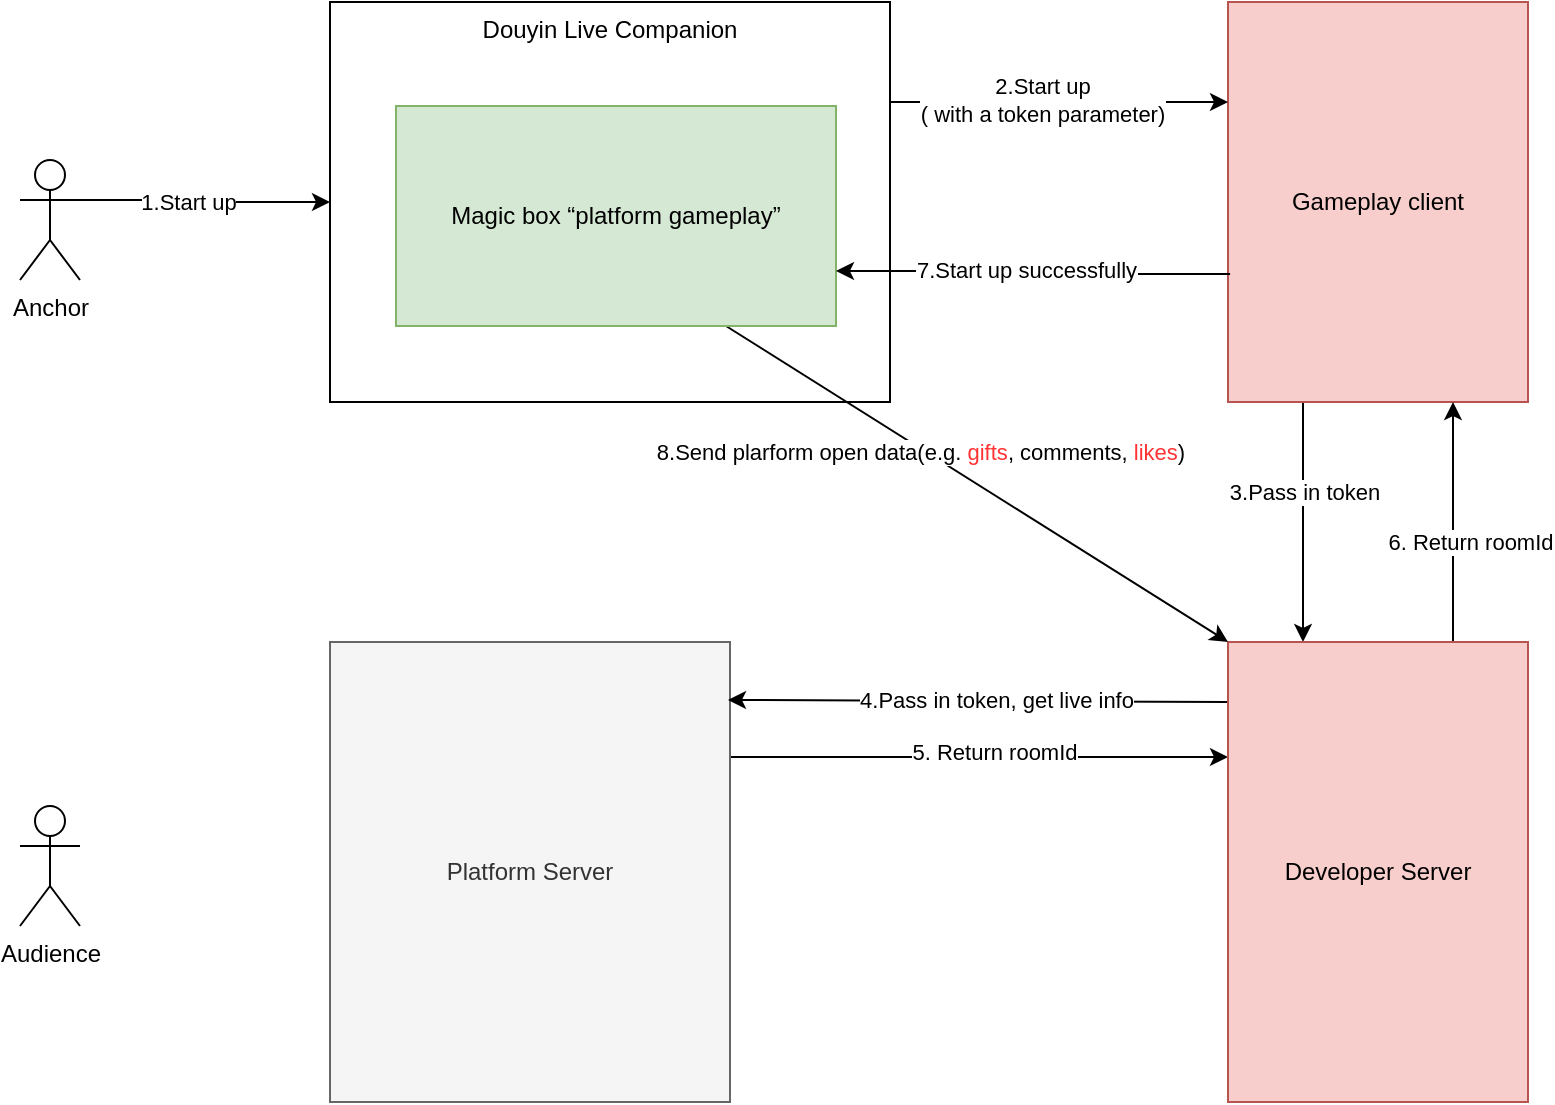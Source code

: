 <mxfile version="22.1.9" type="github">
  <diagram name="第 1 页" id="Y4wQD-pbCirq9T_VrnDq">
    <mxGraphModel dx="1434" dy="734" grid="1" gridSize="10" guides="1" tooltips="1" connect="1" arrows="1" fold="1" page="1" pageScale="1" pageWidth="827" pageHeight="1169" math="0" shadow="0">
      <root>
        <mxCell id="0" />
        <mxCell id="1" parent="0" />
        <mxCell id="o2AHgQSNgwUj-9A4sk8h-19" style="edgeStyle=orthogonalEdgeStyle;rounded=0;orthogonalLoop=1;jettySize=auto;html=1;exitX=1;exitY=0.333;exitDx=0;exitDy=0;exitPerimeter=0;entryX=0;entryY=0.5;entryDx=0;entryDy=0;" edge="1" parent="1" source="o2AHgQSNgwUj-9A4sk8h-1" target="o2AHgQSNgwUj-9A4sk8h-6">
          <mxGeometry relative="1" as="geometry" />
        </mxCell>
        <mxCell id="o2AHgQSNgwUj-9A4sk8h-20" value="1.Start up" style="edgeLabel;html=1;align=center;verticalAlign=middle;resizable=0;points=[];" vertex="1" connectable="0" parent="o2AHgQSNgwUj-9A4sk8h-19">
          <mxGeometry x="-0.143" y="-1" relative="1" as="geometry">
            <mxPoint as="offset" />
          </mxGeometry>
        </mxCell>
        <mxCell id="o2AHgQSNgwUj-9A4sk8h-1" value="Anchor" style="shape=umlActor;verticalLabelPosition=bottom;verticalAlign=top;html=1;outlineConnect=0;" vertex="1" parent="1">
          <mxGeometry x="30" y="267" width="30" height="60" as="geometry" />
        </mxCell>
        <mxCell id="o2AHgQSNgwUj-9A4sk8h-25" style="edgeStyle=none;rounded=0;orthogonalLoop=1;jettySize=auto;html=1;exitX=0.25;exitY=1;exitDx=0;exitDy=0;entryX=0.25;entryY=0;entryDx=0;entryDy=0;" edge="1" parent="1" source="o2AHgQSNgwUj-9A4sk8h-5" target="o2AHgQSNgwUj-9A4sk8h-8">
          <mxGeometry relative="1" as="geometry" />
        </mxCell>
        <mxCell id="o2AHgQSNgwUj-9A4sk8h-26" value="3.Pass in token" style="edgeLabel;html=1;align=center;verticalAlign=middle;resizable=0;points=[];" vertex="1" connectable="0" parent="o2AHgQSNgwUj-9A4sk8h-25">
          <mxGeometry x="-0.25" relative="1" as="geometry">
            <mxPoint as="offset" />
          </mxGeometry>
        </mxCell>
        <mxCell id="o2AHgQSNgwUj-9A4sk8h-5" value="Gameplay client" style="rounded=0;whiteSpace=wrap;html=1;verticalAlign=middle;align=center;fillColor=#f8cecc;strokeColor=#b85450;" vertex="1" parent="1">
          <mxGeometry x="634" y="188" width="150" height="200" as="geometry" />
        </mxCell>
        <mxCell id="o2AHgQSNgwUj-9A4sk8h-14" style="edgeStyle=orthogonalEdgeStyle;rounded=0;orthogonalLoop=1;jettySize=auto;html=1;exitX=1;exitY=0.25;exitDx=0;exitDy=0;entryX=0;entryY=0.25;entryDx=0;entryDy=0;" edge="1" parent="1" source="o2AHgQSNgwUj-9A4sk8h-6" target="o2AHgQSNgwUj-9A4sk8h-5">
          <mxGeometry relative="1" as="geometry" />
        </mxCell>
        <mxCell id="o2AHgQSNgwUj-9A4sk8h-15" value="2.Start up&lt;br&gt;( with a token parameter)" style="edgeLabel;html=1;align=center;verticalAlign=middle;resizable=0;points=[];" vertex="1" connectable="0" parent="o2AHgQSNgwUj-9A4sk8h-14">
          <mxGeometry x="-0.108" y="1" relative="1" as="geometry">
            <mxPoint as="offset" />
          </mxGeometry>
        </mxCell>
        <mxCell id="o2AHgQSNgwUj-9A4sk8h-6" value="Douyin Live Companion" style="rounded=0;whiteSpace=wrap;html=1;verticalAlign=top;" vertex="1" parent="1">
          <mxGeometry x="185" y="188" width="280" height="200" as="geometry" />
        </mxCell>
        <mxCell id="o2AHgQSNgwUj-9A4sk8h-31" style="edgeStyle=none;rounded=0;orthogonalLoop=1;jettySize=auto;html=1;exitX=1;exitY=0.25;exitDx=0;exitDy=0;entryX=0;entryY=0.25;entryDx=0;entryDy=0;" edge="1" parent="1" source="o2AHgQSNgwUj-9A4sk8h-7" target="o2AHgQSNgwUj-9A4sk8h-8">
          <mxGeometry relative="1" as="geometry" />
        </mxCell>
        <mxCell id="o2AHgQSNgwUj-9A4sk8h-32" value="5. Return roomId" style="edgeLabel;html=1;align=center;verticalAlign=middle;resizable=0;points=[];" vertex="1" connectable="0" parent="o2AHgQSNgwUj-9A4sk8h-31">
          <mxGeometry x="0.06" y="4" relative="1" as="geometry">
            <mxPoint y="1" as="offset" />
          </mxGeometry>
        </mxCell>
        <mxCell id="o2AHgQSNgwUj-9A4sk8h-7" value="Platform Server" style="rounded=0;whiteSpace=wrap;html=1;fillColor=#f5f5f5;strokeColor=#666666;fontColor=#333333;" vertex="1" parent="1">
          <mxGeometry x="185" y="508" width="200" height="230" as="geometry" />
        </mxCell>
        <mxCell id="o2AHgQSNgwUj-9A4sk8h-27" style="edgeStyle=none;rounded=0;orthogonalLoop=1;jettySize=auto;html=1;exitX=0.75;exitY=0;exitDx=0;exitDy=0;entryX=0.75;entryY=1;entryDx=0;entryDy=0;" edge="1" parent="1" source="o2AHgQSNgwUj-9A4sk8h-8" target="o2AHgQSNgwUj-9A4sk8h-5">
          <mxGeometry relative="1" as="geometry" />
        </mxCell>
        <mxCell id="o2AHgQSNgwUj-9A4sk8h-28" value="6. Return roomId" style="edgeLabel;html=1;align=center;verticalAlign=middle;resizable=0;points=[];" vertex="1" connectable="0" parent="o2AHgQSNgwUj-9A4sk8h-27">
          <mxGeometry x="0.083" y="-2" relative="1" as="geometry">
            <mxPoint x="6" y="15" as="offset" />
          </mxGeometry>
        </mxCell>
        <mxCell id="o2AHgQSNgwUj-9A4sk8h-29" style="edgeStyle=none;rounded=0;orthogonalLoop=1;jettySize=auto;html=1;exitX=0;exitY=0.25;exitDx=0;exitDy=0;entryX=0.995;entryY=0.126;entryDx=0;entryDy=0;entryPerimeter=0;" edge="1" parent="1" target="o2AHgQSNgwUj-9A4sk8h-7">
          <mxGeometry relative="1" as="geometry">
            <mxPoint x="634" y="538" as="sourcePoint" />
            <mxPoint x="424" y="538" as="targetPoint" />
          </mxGeometry>
        </mxCell>
        <mxCell id="o2AHgQSNgwUj-9A4sk8h-30" value="4.Pass in token, get live info" style="edgeLabel;html=1;align=center;verticalAlign=middle;resizable=0;points=[];" vertex="1" connectable="0" parent="o2AHgQSNgwUj-9A4sk8h-29">
          <mxGeometry x="-0.209" y="-1" relative="1" as="geometry">
            <mxPoint x="-17" as="offset" />
          </mxGeometry>
        </mxCell>
        <mxCell id="o2AHgQSNgwUj-9A4sk8h-8" value="Developer Server" style="rounded=0;whiteSpace=wrap;html=1;fillColor=#f8cecc;strokeColor=#b85450;" vertex="1" parent="1">
          <mxGeometry x="634" y="508" width="150" height="230" as="geometry" />
        </mxCell>
        <mxCell id="o2AHgQSNgwUj-9A4sk8h-9" value="Audience" style="shape=umlActor;verticalLabelPosition=bottom;verticalAlign=top;html=1;outlineConnect=0;" vertex="1" parent="1">
          <mxGeometry x="30" y="590" width="30" height="60" as="geometry" />
        </mxCell>
        <mxCell id="o2AHgQSNgwUj-9A4sk8h-23" style="edgeStyle=none;rounded=0;orthogonalLoop=1;jettySize=auto;html=1;exitX=0.75;exitY=1;exitDx=0;exitDy=0;entryX=0;entryY=0;entryDx=0;entryDy=0;" edge="1" parent="1" source="o2AHgQSNgwUj-9A4sk8h-11" target="o2AHgQSNgwUj-9A4sk8h-8">
          <mxGeometry relative="1" as="geometry" />
        </mxCell>
        <mxCell id="o2AHgQSNgwUj-9A4sk8h-24" value="8.Send plarform open data(e.g. &lt;font color=&quot;#ff3333&quot;&gt;gifts&lt;/font&gt;, comments, &lt;font color=&quot;#ff3333&quot;&gt;likes&lt;/font&gt;)" style="edgeLabel;html=1;align=center;verticalAlign=middle;resizable=0;points=[];" vertex="1" connectable="0" parent="o2AHgQSNgwUj-9A4sk8h-23">
          <mxGeometry x="-0.22" y="-2" relative="1" as="geometry">
            <mxPoint as="offset" />
          </mxGeometry>
        </mxCell>
        <mxCell id="o2AHgQSNgwUj-9A4sk8h-11" value="Magic box “platform gameplay”" style="rounded=0;whiteSpace=wrap;html=1;labelBackgroundColor=none;fillColor=#d5e8d4;strokeColor=#82b366;" vertex="1" parent="1">
          <mxGeometry x="218" y="240" width="220" height="110" as="geometry" />
        </mxCell>
        <mxCell id="o2AHgQSNgwUj-9A4sk8h-16" style="edgeStyle=orthogonalEdgeStyle;rounded=0;orthogonalLoop=1;jettySize=auto;html=1;exitX=0.007;exitY=0.68;exitDx=0;exitDy=0;entryX=1;entryY=0.75;entryDx=0;entryDy=0;exitPerimeter=0;" edge="1" parent="1" source="o2AHgQSNgwUj-9A4sk8h-5" target="o2AHgQSNgwUj-9A4sk8h-11">
          <mxGeometry relative="1" as="geometry" />
        </mxCell>
        <mxCell id="o2AHgQSNgwUj-9A4sk8h-17" value="7.Start up successfully" style="edgeLabel;html=1;align=center;verticalAlign=middle;resizable=0;points=[];" vertex="1" connectable="0" parent="o2AHgQSNgwUj-9A4sk8h-16">
          <mxGeometry x="0.05" y="-1" relative="1" as="geometry">
            <mxPoint as="offset" />
          </mxGeometry>
        </mxCell>
      </root>
    </mxGraphModel>
  </diagram>
</mxfile>
